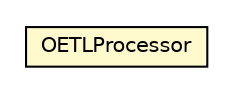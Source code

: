 #!/usr/local/bin/dot
#
# Class diagram 
# Generated by UMLGraph version R5_6-24-gf6e263 (http://www.umlgraph.org/)
#

digraph G {
	edge [fontname="Helvetica",fontsize=10,labelfontname="Helvetica",labelfontsize=10];
	node [fontname="Helvetica",fontsize=10,shape=plaintext];
	nodesep=0.25;
	ranksep=0.5;
	// com.orientechnologies.orient.etl.OETLProcessor
	c3155314 [label=<<table title="com.orientechnologies.orient.etl.OETLProcessor" border="0" cellborder="1" cellspacing="0" cellpadding="2" port="p" bgcolor="lemonChiffon" href="./OETLProcessor.html">
		<tr><td><table border="0" cellspacing="0" cellpadding="1">
<tr><td align="center" balign="center"> OETLProcessor </td></tr>
		</table></td></tr>
		</table>>, URL="./OETLProcessor.html", fontname="Helvetica", fontcolor="black", fontsize=10.0];
}

